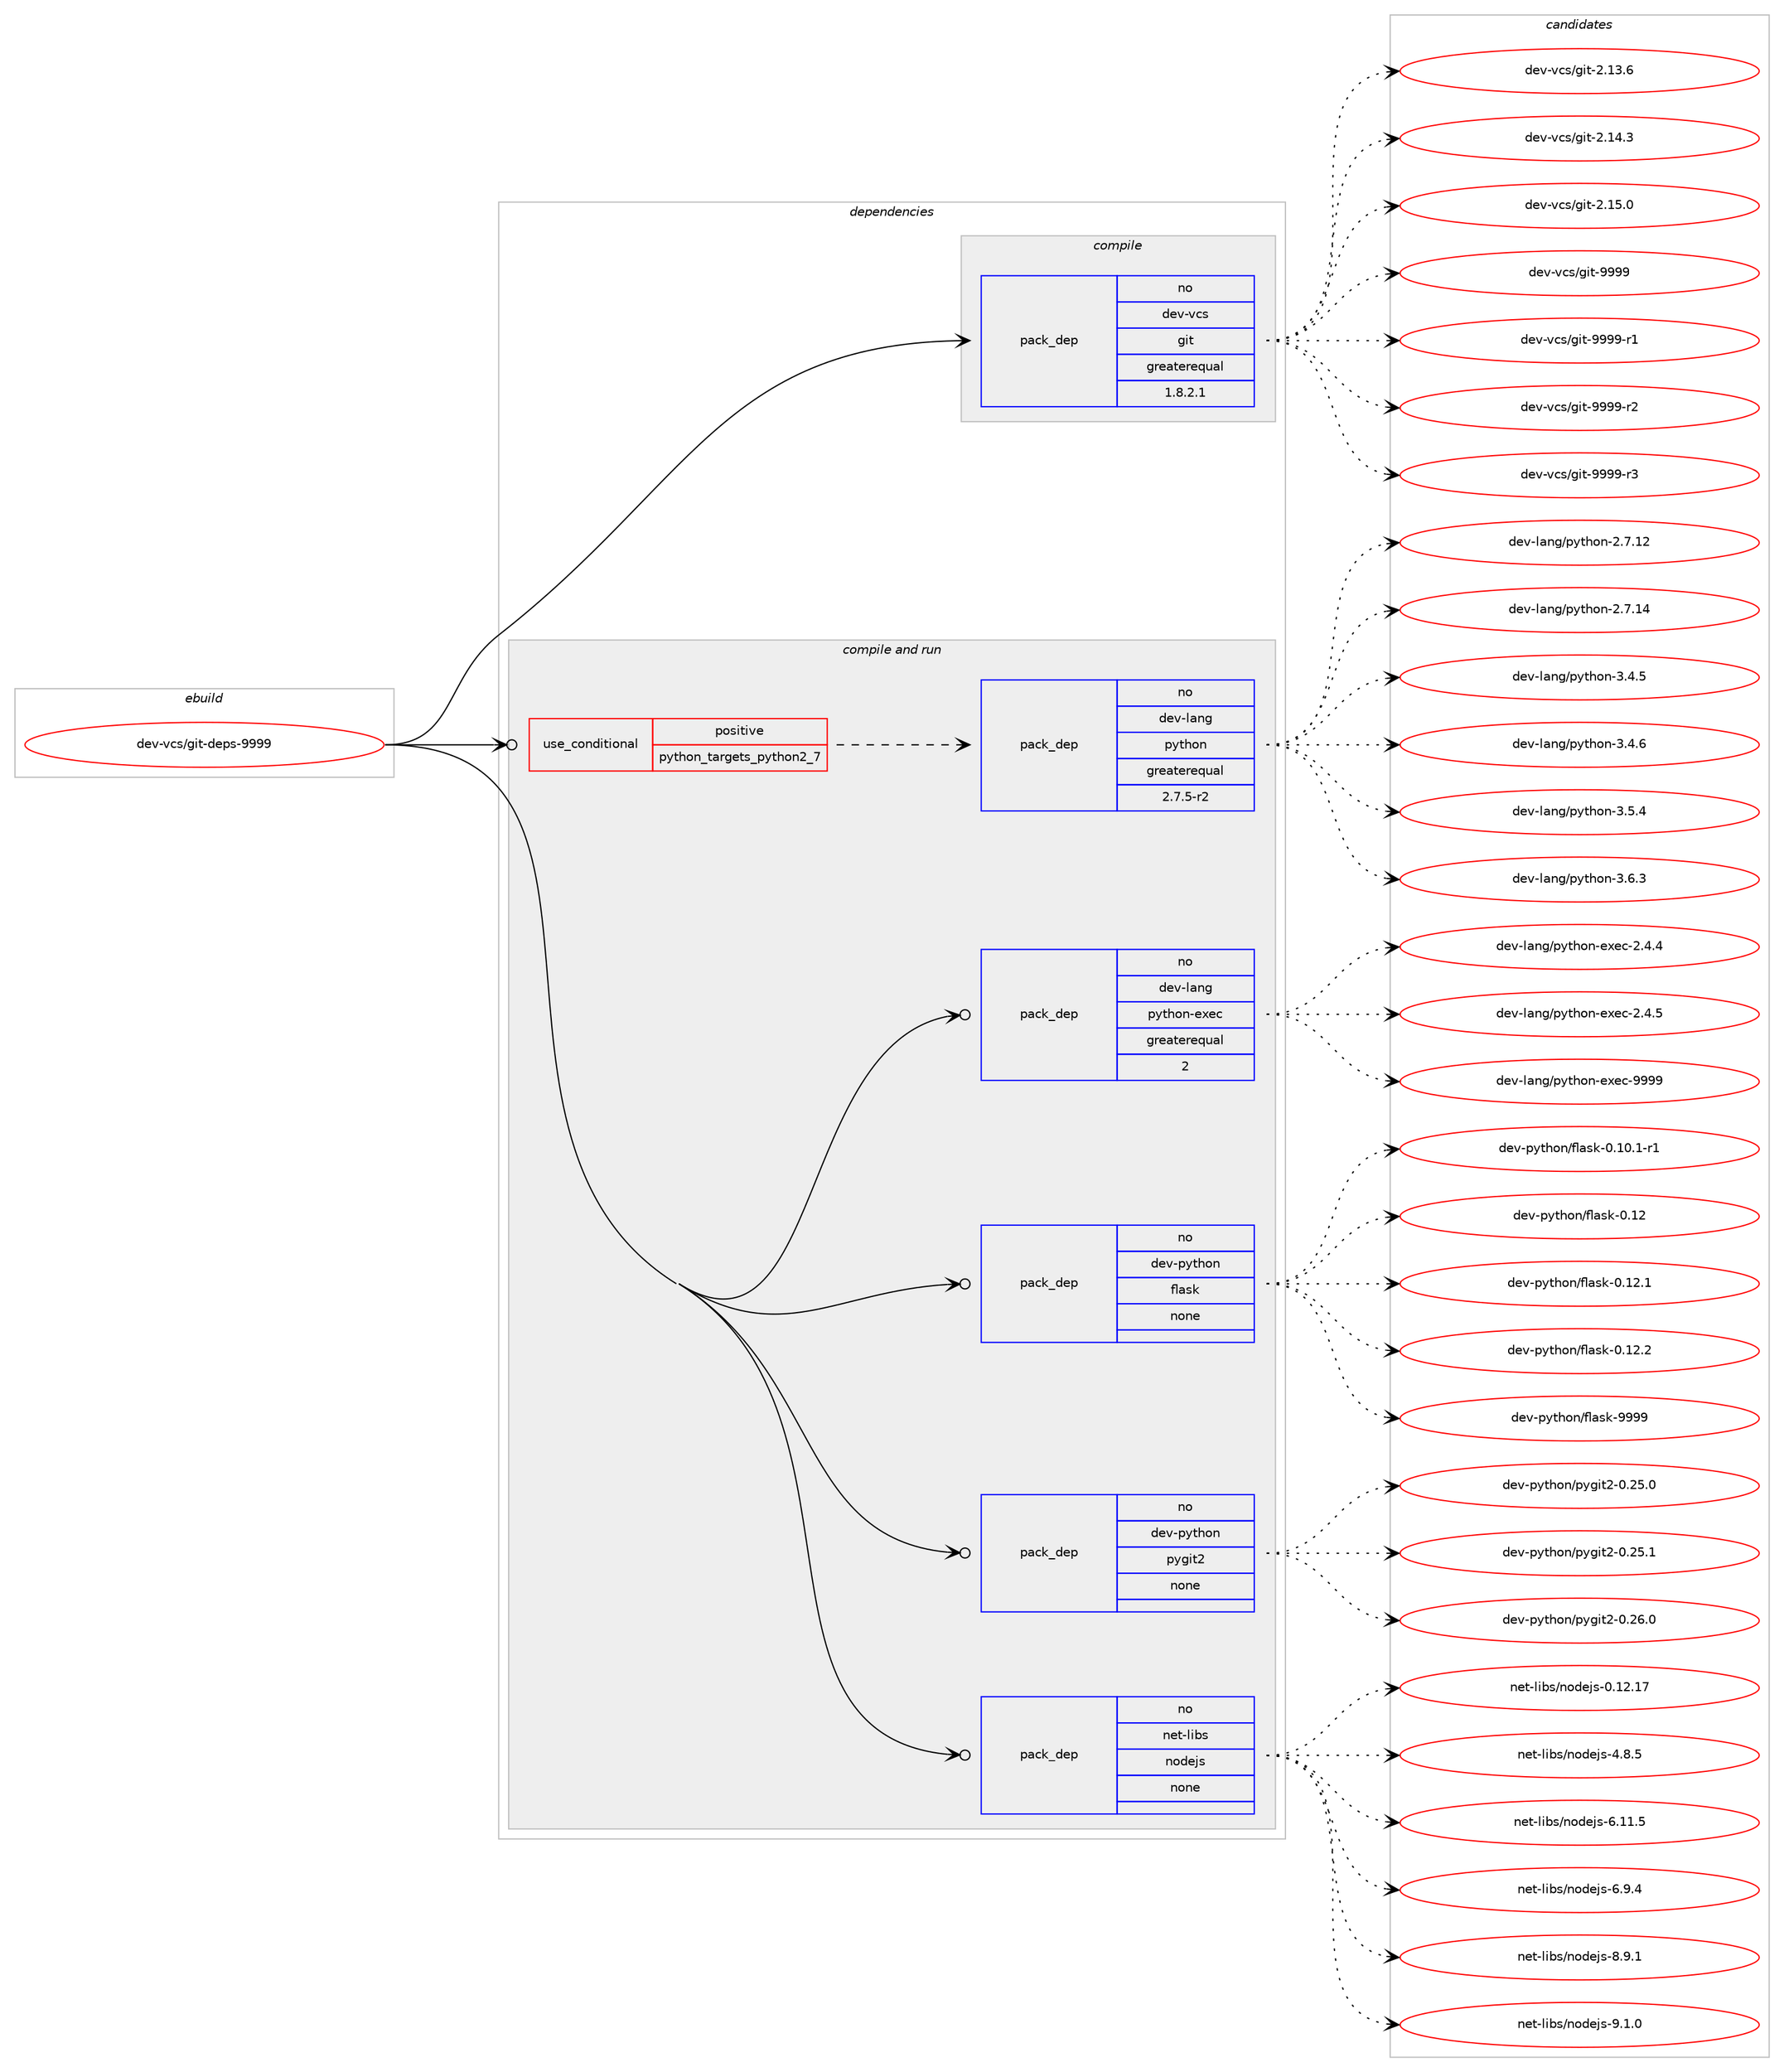 digraph prolog {

# *************
# Graph options
# *************

newrank=true;
concentrate=true;
compound=true;
graph [rankdir=LR,fontname=Helvetica,fontsize=10,ranksep=1.5];#, ranksep=2.5, nodesep=0.2];
edge  [arrowhead=vee];
node  [fontname=Helvetica,fontsize=10];

# **********
# The ebuild
# **********

subgraph cluster_leftcol {
color=gray;
rank=same;
label=<<i>ebuild</i>>;
id [label="dev-vcs/git-deps-9999", color=red, width=4, href="../dev-vcs/git-deps-9999.svg"];
}

# ****************
# The dependencies
# ****************

subgraph cluster_midcol {
color=gray;
label=<<i>dependencies</i>>;
subgraph cluster_compile {
fillcolor="#eeeeee";
style=filled;
label=<<i>compile</i>>;
subgraph pack207337 {
dependency290919 [label=<<TABLE BORDER="0" CELLBORDER="1" CELLSPACING="0" CELLPADDING="4" WIDTH="220"><TR><TD ROWSPAN="6" CELLPADDING="30">pack_dep</TD></TR><TR><TD WIDTH="110">no</TD></TR><TR><TD>dev-vcs</TD></TR><TR><TD>git</TD></TR><TR><TD>greaterequal</TD></TR><TR><TD>1.8.2.1</TD></TR></TABLE>>, shape=none, color=blue];
}
id:e -> dependency290919:w [weight=20,style="solid",arrowhead="vee"];
}
subgraph cluster_compileandrun {
fillcolor="#eeeeee";
style=filled;
label=<<i>compile and run</i>>;
subgraph cond79255 {
dependency290920 [label=<<TABLE BORDER="0" CELLBORDER="1" CELLSPACING="0" CELLPADDING="4"><TR><TD ROWSPAN="3" CELLPADDING="10">use_conditional</TD></TR><TR><TD>positive</TD></TR><TR><TD>python_targets_python2_7</TD></TR></TABLE>>, shape=none, color=red];
subgraph pack207338 {
dependency290921 [label=<<TABLE BORDER="0" CELLBORDER="1" CELLSPACING="0" CELLPADDING="4" WIDTH="220"><TR><TD ROWSPAN="6" CELLPADDING="30">pack_dep</TD></TR><TR><TD WIDTH="110">no</TD></TR><TR><TD>dev-lang</TD></TR><TR><TD>python</TD></TR><TR><TD>greaterequal</TD></TR><TR><TD>2.7.5-r2</TD></TR></TABLE>>, shape=none, color=blue];
}
dependency290920:e -> dependency290921:w [weight=20,style="dashed",arrowhead="vee"];
}
id:e -> dependency290920:w [weight=20,style="solid",arrowhead="odotvee"];
subgraph pack207339 {
dependency290922 [label=<<TABLE BORDER="0" CELLBORDER="1" CELLSPACING="0" CELLPADDING="4" WIDTH="220"><TR><TD ROWSPAN="6" CELLPADDING="30">pack_dep</TD></TR><TR><TD WIDTH="110">no</TD></TR><TR><TD>dev-lang</TD></TR><TR><TD>python-exec</TD></TR><TR><TD>greaterequal</TD></TR><TR><TD>2</TD></TR></TABLE>>, shape=none, color=blue];
}
id:e -> dependency290922:w [weight=20,style="solid",arrowhead="odotvee"];
subgraph pack207340 {
dependency290923 [label=<<TABLE BORDER="0" CELLBORDER="1" CELLSPACING="0" CELLPADDING="4" WIDTH="220"><TR><TD ROWSPAN="6" CELLPADDING="30">pack_dep</TD></TR><TR><TD WIDTH="110">no</TD></TR><TR><TD>dev-python</TD></TR><TR><TD>flask</TD></TR><TR><TD>none</TD></TR><TR><TD></TD></TR></TABLE>>, shape=none, color=blue];
}
id:e -> dependency290923:w [weight=20,style="solid",arrowhead="odotvee"];
subgraph pack207341 {
dependency290924 [label=<<TABLE BORDER="0" CELLBORDER="1" CELLSPACING="0" CELLPADDING="4" WIDTH="220"><TR><TD ROWSPAN="6" CELLPADDING="30">pack_dep</TD></TR><TR><TD WIDTH="110">no</TD></TR><TR><TD>dev-python</TD></TR><TR><TD>pygit2</TD></TR><TR><TD>none</TD></TR><TR><TD></TD></TR></TABLE>>, shape=none, color=blue];
}
id:e -> dependency290924:w [weight=20,style="solid",arrowhead="odotvee"];
subgraph pack207342 {
dependency290925 [label=<<TABLE BORDER="0" CELLBORDER="1" CELLSPACING="0" CELLPADDING="4" WIDTH="220"><TR><TD ROWSPAN="6" CELLPADDING="30">pack_dep</TD></TR><TR><TD WIDTH="110">no</TD></TR><TR><TD>net-libs</TD></TR><TR><TD>nodejs</TD></TR><TR><TD>none</TD></TR><TR><TD></TD></TR></TABLE>>, shape=none, color=blue];
}
id:e -> dependency290925:w [weight=20,style="solid",arrowhead="odotvee"];
}
subgraph cluster_run {
fillcolor="#eeeeee";
style=filled;
label=<<i>run</i>>;
}
}

# **************
# The candidates
# **************

subgraph cluster_choices {
rank=same;
color=gray;
label=<<i>candidates</i>>;

subgraph choice207337 {
color=black;
nodesep=1;
choice10010111845118991154710310511645504649514654 [label="dev-vcs/git-2.13.6", color=red, width=4,href="../dev-vcs/git-2.13.6.svg"];
choice10010111845118991154710310511645504649524651 [label="dev-vcs/git-2.14.3", color=red, width=4,href="../dev-vcs/git-2.14.3.svg"];
choice10010111845118991154710310511645504649534648 [label="dev-vcs/git-2.15.0", color=red, width=4,href="../dev-vcs/git-2.15.0.svg"];
choice1001011184511899115471031051164557575757 [label="dev-vcs/git-9999", color=red, width=4,href="../dev-vcs/git-9999.svg"];
choice10010111845118991154710310511645575757574511449 [label="dev-vcs/git-9999-r1", color=red, width=4,href="../dev-vcs/git-9999-r1.svg"];
choice10010111845118991154710310511645575757574511450 [label="dev-vcs/git-9999-r2", color=red, width=4,href="../dev-vcs/git-9999-r2.svg"];
choice10010111845118991154710310511645575757574511451 [label="dev-vcs/git-9999-r3", color=red, width=4,href="../dev-vcs/git-9999-r3.svg"];
dependency290919:e -> choice10010111845118991154710310511645504649514654:w [style=dotted,weight="100"];
dependency290919:e -> choice10010111845118991154710310511645504649524651:w [style=dotted,weight="100"];
dependency290919:e -> choice10010111845118991154710310511645504649534648:w [style=dotted,weight="100"];
dependency290919:e -> choice1001011184511899115471031051164557575757:w [style=dotted,weight="100"];
dependency290919:e -> choice10010111845118991154710310511645575757574511449:w [style=dotted,weight="100"];
dependency290919:e -> choice10010111845118991154710310511645575757574511450:w [style=dotted,weight="100"];
dependency290919:e -> choice10010111845118991154710310511645575757574511451:w [style=dotted,weight="100"];
}
subgraph choice207338 {
color=black;
nodesep=1;
choice10010111845108971101034711212111610411111045504655464950 [label="dev-lang/python-2.7.12", color=red, width=4,href="../dev-lang/python-2.7.12.svg"];
choice10010111845108971101034711212111610411111045504655464952 [label="dev-lang/python-2.7.14", color=red, width=4,href="../dev-lang/python-2.7.14.svg"];
choice100101118451089711010347112121116104111110455146524653 [label="dev-lang/python-3.4.5", color=red, width=4,href="../dev-lang/python-3.4.5.svg"];
choice100101118451089711010347112121116104111110455146524654 [label="dev-lang/python-3.4.6", color=red, width=4,href="../dev-lang/python-3.4.6.svg"];
choice100101118451089711010347112121116104111110455146534652 [label="dev-lang/python-3.5.4", color=red, width=4,href="../dev-lang/python-3.5.4.svg"];
choice100101118451089711010347112121116104111110455146544651 [label="dev-lang/python-3.6.3", color=red, width=4,href="../dev-lang/python-3.6.3.svg"];
dependency290921:e -> choice10010111845108971101034711212111610411111045504655464950:w [style=dotted,weight="100"];
dependency290921:e -> choice10010111845108971101034711212111610411111045504655464952:w [style=dotted,weight="100"];
dependency290921:e -> choice100101118451089711010347112121116104111110455146524653:w [style=dotted,weight="100"];
dependency290921:e -> choice100101118451089711010347112121116104111110455146524654:w [style=dotted,weight="100"];
dependency290921:e -> choice100101118451089711010347112121116104111110455146534652:w [style=dotted,weight="100"];
dependency290921:e -> choice100101118451089711010347112121116104111110455146544651:w [style=dotted,weight="100"];
}
subgraph choice207339 {
color=black;
nodesep=1;
choice1001011184510897110103471121211161041111104510112010199455046524652 [label="dev-lang/python-exec-2.4.4", color=red, width=4,href="../dev-lang/python-exec-2.4.4.svg"];
choice1001011184510897110103471121211161041111104510112010199455046524653 [label="dev-lang/python-exec-2.4.5", color=red, width=4,href="../dev-lang/python-exec-2.4.5.svg"];
choice10010111845108971101034711212111610411111045101120101994557575757 [label="dev-lang/python-exec-9999", color=red, width=4,href="../dev-lang/python-exec-9999.svg"];
dependency290922:e -> choice1001011184510897110103471121211161041111104510112010199455046524652:w [style=dotted,weight="100"];
dependency290922:e -> choice1001011184510897110103471121211161041111104510112010199455046524653:w [style=dotted,weight="100"];
dependency290922:e -> choice10010111845108971101034711212111610411111045101120101994557575757:w [style=dotted,weight="100"];
}
subgraph choice207340 {
color=black;
nodesep=1;
choice100101118451121211161041111104710210897115107454846494846494511449 [label="dev-python/flask-0.10.1-r1", color=red, width=4,href="../dev-python/flask-0.10.1-r1.svg"];
choice1001011184511212111610411111047102108971151074548464950 [label="dev-python/flask-0.12", color=red, width=4,href="../dev-python/flask-0.12.svg"];
choice10010111845112121116104111110471021089711510745484649504649 [label="dev-python/flask-0.12.1", color=red, width=4,href="../dev-python/flask-0.12.1.svg"];
choice10010111845112121116104111110471021089711510745484649504650 [label="dev-python/flask-0.12.2", color=red, width=4,href="../dev-python/flask-0.12.2.svg"];
choice1001011184511212111610411111047102108971151074557575757 [label="dev-python/flask-9999", color=red, width=4,href="../dev-python/flask-9999.svg"];
dependency290923:e -> choice100101118451121211161041111104710210897115107454846494846494511449:w [style=dotted,weight="100"];
dependency290923:e -> choice1001011184511212111610411111047102108971151074548464950:w [style=dotted,weight="100"];
dependency290923:e -> choice10010111845112121116104111110471021089711510745484649504649:w [style=dotted,weight="100"];
dependency290923:e -> choice10010111845112121116104111110471021089711510745484649504650:w [style=dotted,weight="100"];
dependency290923:e -> choice1001011184511212111610411111047102108971151074557575757:w [style=dotted,weight="100"];
}
subgraph choice207341 {
color=black;
nodesep=1;
choice10010111845112121116104111110471121211031051165045484650534648 [label="dev-python/pygit2-0.25.0", color=red, width=4,href="../dev-python/pygit2-0.25.0.svg"];
choice10010111845112121116104111110471121211031051165045484650534649 [label="dev-python/pygit2-0.25.1", color=red, width=4,href="../dev-python/pygit2-0.25.1.svg"];
choice10010111845112121116104111110471121211031051165045484650544648 [label="dev-python/pygit2-0.26.0", color=red, width=4,href="../dev-python/pygit2-0.26.0.svg"];
dependency290924:e -> choice10010111845112121116104111110471121211031051165045484650534648:w [style=dotted,weight="100"];
dependency290924:e -> choice10010111845112121116104111110471121211031051165045484650534649:w [style=dotted,weight="100"];
dependency290924:e -> choice10010111845112121116104111110471121211031051165045484650544648:w [style=dotted,weight="100"];
}
subgraph choice207342 {
color=black;
nodesep=1;
choice1101011164510810598115471101111001011061154548464950464955 [label="net-libs/nodejs-0.12.17", color=red, width=4,href="../net-libs/nodejs-0.12.17.svg"];
choice110101116451081059811547110111100101106115455246564653 [label="net-libs/nodejs-4.8.5", color=red, width=4,href="../net-libs/nodejs-4.8.5.svg"];
choice11010111645108105981154711011110010110611545544649494653 [label="net-libs/nodejs-6.11.5", color=red, width=4,href="../net-libs/nodejs-6.11.5.svg"];
choice110101116451081059811547110111100101106115455446574652 [label="net-libs/nodejs-6.9.4", color=red, width=4,href="../net-libs/nodejs-6.9.4.svg"];
choice110101116451081059811547110111100101106115455646574649 [label="net-libs/nodejs-8.9.1", color=red, width=4,href="../net-libs/nodejs-8.9.1.svg"];
choice110101116451081059811547110111100101106115455746494648 [label="net-libs/nodejs-9.1.0", color=red, width=4,href="../net-libs/nodejs-9.1.0.svg"];
dependency290925:e -> choice1101011164510810598115471101111001011061154548464950464955:w [style=dotted,weight="100"];
dependency290925:e -> choice110101116451081059811547110111100101106115455246564653:w [style=dotted,weight="100"];
dependency290925:e -> choice11010111645108105981154711011110010110611545544649494653:w [style=dotted,weight="100"];
dependency290925:e -> choice110101116451081059811547110111100101106115455446574652:w [style=dotted,weight="100"];
dependency290925:e -> choice110101116451081059811547110111100101106115455646574649:w [style=dotted,weight="100"];
dependency290925:e -> choice110101116451081059811547110111100101106115455746494648:w [style=dotted,weight="100"];
}
}

}
